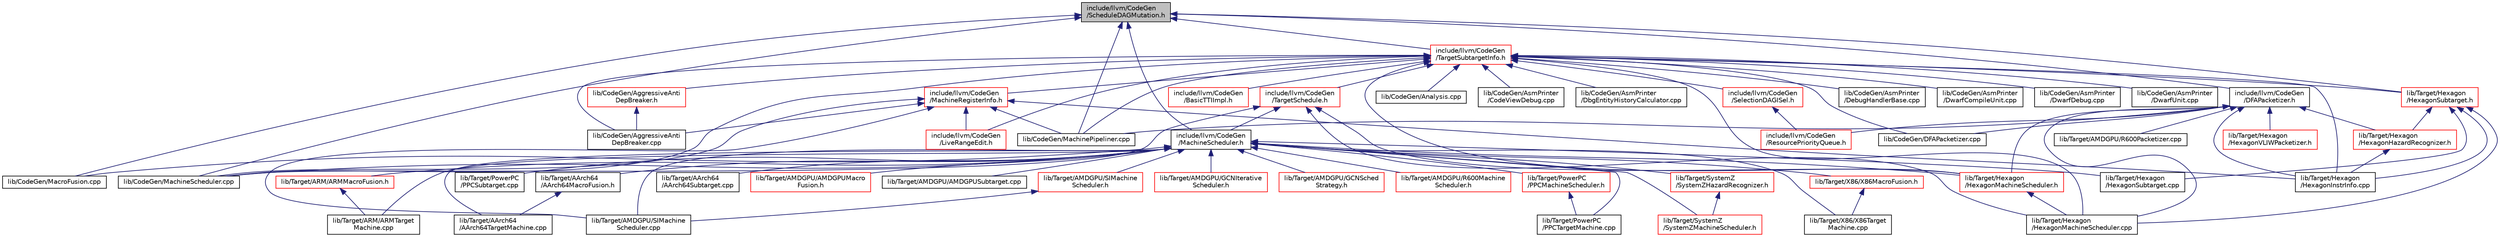 digraph "include/llvm/CodeGen/ScheduleDAGMutation.h"
{
 // LATEX_PDF_SIZE
  bgcolor="transparent";
  edge [fontname="Helvetica",fontsize="10",labelfontname="Helvetica",labelfontsize="10"];
  node [fontname="Helvetica",fontsize="10",shape="box"];
  Node1 [label="include/llvm/CodeGen\l/ScheduleDAGMutation.h",height=0.2,width=0.4,color="black", fillcolor="grey75", style="filled", fontcolor="black",tooltip=" "];
  Node1 -> Node2 [dir="back",color="midnightblue",fontsize="10",style="solid",fontname="Helvetica"];
  Node2 [label="include/llvm/CodeGen\l/DFAPacketizer.h",height=0.2,width=0.4,color="black",URL="$DFAPacketizer_8h.html",tooltip=" "];
  Node2 -> Node3 [dir="back",color="midnightblue",fontsize="10",style="solid",fontname="Helvetica"];
  Node3 [label="include/llvm/CodeGen\l/ResourcePriorityQueue.h",height=0.2,width=0.4,color="red",URL="$ResourcePriorityQueue_8h.html",tooltip=" "];
  Node2 -> Node6 [dir="back",color="midnightblue",fontsize="10",style="solid",fontname="Helvetica"];
  Node6 [label="lib/CodeGen/DFAPacketizer.cpp",height=0.2,width=0.4,color="black",URL="$DFAPacketizer_8cpp.html",tooltip=" "];
  Node2 -> Node7 [dir="back",color="midnightblue",fontsize="10",style="solid",fontname="Helvetica"];
  Node7 [label="lib/CodeGen/MachinePipeliner.cpp",height=0.2,width=0.4,color="black",URL="$MachinePipeliner_8cpp.html",tooltip=" "];
  Node2 -> Node8 [dir="back",color="midnightblue",fontsize="10",style="solid",fontname="Helvetica"];
  Node8 [label="lib/Target/AMDGPU/R600Packetizer.cpp",height=0.2,width=0.4,color="black",URL="$R600Packetizer_8cpp.html",tooltip="This pass implements instructions packetization for R600."];
  Node2 -> Node9 [dir="back",color="midnightblue",fontsize="10",style="solid",fontname="Helvetica"];
  Node9 [label="lib/Target/Hexagon\l/HexagonHazardRecognizer.h",height=0.2,width=0.4,color="red",URL="$HexagonHazardRecognizer_8h.html",tooltip=" "];
  Node9 -> Node11 [dir="back",color="midnightblue",fontsize="10",style="solid",fontname="Helvetica"];
  Node11 [label="lib/Target/Hexagon\l/HexagonInstrInfo.cpp",height=0.2,width=0.4,color="black",URL="$HexagonInstrInfo_8cpp.html",tooltip=" "];
  Node2 -> Node11 [dir="back",color="midnightblue",fontsize="10",style="solid",fontname="Helvetica"];
  Node2 -> Node12 [dir="back",color="midnightblue",fontsize="10",style="solid",fontname="Helvetica"];
  Node12 [label="lib/Target/Hexagon\l/HexagonMachineScheduler.cpp",height=0.2,width=0.4,color="black",URL="$HexagonMachineScheduler_8cpp.html",tooltip=" "];
  Node2 -> Node13 [dir="back",color="midnightblue",fontsize="10",style="solid",fontname="Helvetica"];
  Node13 [label="lib/Target/Hexagon\l/HexagonMachineScheduler.h",height=0.2,width=0.4,color="red",URL="$HexagonMachineScheduler_8h.html",tooltip=" "];
  Node13 -> Node12 [dir="back",color="midnightblue",fontsize="10",style="solid",fontname="Helvetica"];
  Node2 -> Node15 [dir="back",color="midnightblue",fontsize="10",style="solid",fontname="Helvetica"];
  Node15 [label="lib/Target/Hexagon\l/HexagonVLIWPacketizer.h",height=0.2,width=0.4,color="red",URL="$HexagonVLIWPacketizer_8h.html",tooltip=" "];
  Node1 -> Node17 [dir="back",color="midnightblue",fontsize="10",style="solid",fontname="Helvetica"];
  Node17 [label="include/llvm/CodeGen\l/MachineScheduler.h",height=0.2,width=0.4,color="black",URL="$MachineScheduler_8h.html",tooltip=" "];
  Node17 -> Node18 [dir="back",color="midnightblue",fontsize="10",style="solid",fontname="Helvetica"];
  Node18 [label="lib/CodeGen/MachineScheduler.cpp",height=0.2,width=0.4,color="black",URL="$MachineScheduler_8cpp.html",tooltip=" "];
  Node17 -> Node19 [dir="back",color="midnightblue",fontsize="10",style="solid",fontname="Helvetica"];
  Node19 [label="lib/CodeGen/MacroFusion.cpp",height=0.2,width=0.4,color="black",URL="$MacroFusion_8cpp.html",tooltip=" "];
  Node17 -> Node20 [dir="back",color="midnightblue",fontsize="10",style="solid",fontname="Helvetica"];
  Node20 [label="lib/Target/AArch64\l/AArch64MacroFusion.h",height=0.2,width=0.4,color="black",URL="$AArch64MacroFusion_8h.html",tooltip=" "];
  Node20 -> Node21 [dir="back",color="midnightblue",fontsize="10",style="solid",fontname="Helvetica"];
  Node21 [label="lib/Target/AArch64\l/AArch64TargetMachine.cpp",height=0.2,width=0.4,color="black",URL="$AArch64TargetMachine_8cpp.html",tooltip=" "];
  Node17 -> Node22 [dir="back",color="midnightblue",fontsize="10",style="solid",fontname="Helvetica"];
  Node22 [label="lib/Target/AArch64\l/AArch64Subtarget.cpp",height=0.2,width=0.4,color="black",URL="$AArch64Subtarget_8cpp.html",tooltip=" "];
  Node17 -> Node21 [dir="back",color="midnightblue",fontsize="10",style="solid",fontname="Helvetica"];
  Node17 -> Node23 [dir="back",color="midnightblue",fontsize="10",style="solid",fontname="Helvetica"];
  Node23 [label="lib/Target/AMDGPU/AMDGPUMacro\lFusion.h",height=0.2,width=0.4,color="red",URL="$AMDGPUMacroFusion_8h.html",tooltip=" "];
  Node17 -> Node26 [dir="back",color="midnightblue",fontsize="10",style="solid",fontname="Helvetica"];
  Node26 [label="lib/Target/AMDGPU/AMDGPUSubtarget.cpp",height=0.2,width=0.4,color="black",URL="$AMDGPUSubtarget_8cpp.html",tooltip="Implements the AMDGPU specific subclass of TargetSubtarget."];
  Node17 -> Node27 [dir="back",color="midnightblue",fontsize="10",style="solid",fontname="Helvetica"];
  Node27 [label="lib/Target/AMDGPU/GCNIterative\lScheduler.h",height=0.2,width=0.4,color="red",URL="$GCNIterativeScheduler_8h.html",tooltip=" "];
  Node17 -> Node29 [dir="back",color="midnightblue",fontsize="10",style="solid",fontname="Helvetica"];
  Node29 [label="lib/Target/AMDGPU/GCNSched\lStrategy.h",height=0.2,width=0.4,color="red",URL="$GCNSchedStrategy_8h.html",tooltip=" "];
  Node17 -> Node31 [dir="back",color="midnightblue",fontsize="10",style="solid",fontname="Helvetica"];
  Node31 [label="lib/Target/AMDGPU/R600Machine\lScheduler.h",height=0.2,width=0.4,color="red",URL="$R600MachineScheduler_8h.html",tooltip="R600 Machine Scheduler interface."];
  Node17 -> Node33 [dir="back",color="midnightblue",fontsize="10",style="solid",fontname="Helvetica"];
  Node33 [label="lib/Target/AMDGPU/SIMachine\lScheduler.cpp",height=0.2,width=0.4,color="black",URL="$SIMachineScheduler_8cpp.html",tooltip="SI Machine Scheduler interface."];
  Node17 -> Node34 [dir="back",color="midnightblue",fontsize="10",style="solid",fontname="Helvetica"];
  Node34 [label="lib/Target/AMDGPU/SIMachine\lScheduler.h",height=0.2,width=0.4,color="red",URL="$SIMachineScheduler_8h.html",tooltip="SI Machine Scheduler interface."];
  Node34 -> Node33 [dir="back",color="midnightblue",fontsize="10",style="solid",fontname="Helvetica"];
  Node17 -> Node35 [dir="back",color="midnightblue",fontsize="10",style="solid",fontname="Helvetica"];
  Node35 [label="lib/Target/ARM/ARMMacroFusion.h",height=0.2,width=0.4,color="red",URL="$ARMMacroFusion_8h.html",tooltip=" "];
  Node35 -> Node37 [dir="back",color="midnightblue",fontsize="10",style="solid",fontname="Helvetica"];
  Node37 [label="lib/Target/ARM/ARMTarget\lMachine.cpp",height=0.2,width=0.4,color="black",URL="$ARMTargetMachine_8cpp.html",tooltip=" "];
  Node17 -> Node37 [dir="back",color="midnightblue",fontsize="10",style="solid",fontname="Helvetica"];
  Node17 -> Node13 [dir="back",color="midnightblue",fontsize="10",style="solid",fontname="Helvetica"];
  Node17 -> Node38 [dir="back",color="midnightblue",fontsize="10",style="solid",fontname="Helvetica"];
  Node38 [label="lib/Target/Hexagon\l/HexagonSubtarget.cpp",height=0.2,width=0.4,color="black",URL="$HexagonSubtarget_8cpp.html",tooltip=" "];
  Node17 -> Node39 [dir="back",color="midnightblue",fontsize="10",style="solid",fontname="Helvetica"];
  Node39 [label="lib/Target/PowerPC\l/PPCMachineScheduler.h",height=0.2,width=0.4,color="red",URL="$PPCMachineScheduler_8h.html",tooltip=" "];
  Node39 -> Node41 [dir="back",color="midnightblue",fontsize="10",style="solid",fontname="Helvetica"];
  Node41 [label="lib/Target/PowerPC\l/PPCTargetMachine.cpp",height=0.2,width=0.4,color="black",URL="$PPCTargetMachine_8cpp.html",tooltip=" "];
  Node17 -> Node42 [dir="back",color="midnightblue",fontsize="10",style="solid",fontname="Helvetica"];
  Node42 [label="lib/Target/PowerPC\l/PPCSubtarget.cpp",height=0.2,width=0.4,color="black",URL="$PPCSubtarget_8cpp.html",tooltip=" "];
  Node17 -> Node41 [dir="back",color="midnightblue",fontsize="10",style="solid",fontname="Helvetica"];
  Node17 -> Node43 [dir="back",color="midnightblue",fontsize="10",style="solid",fontname="Helvetica"];
  Node43 [label="lib/Target/SystemZ\l/SystemZHazardRecognizer.h",height=0.2,width=0.4,color="red",URL="$SystemZHazardRecognizer_8h.html",tooltip=" "];
  Node43 -> Node45 [dir="back",color="midnightblue",fontsize="10",style="solid",fontname="Helvetica"];
  Node45 [label="lib/Target/SystemZ\l/SystemZMachineScheduler.h",height=0.2,width=0.4,color="red",URL="$SystemZMachineScheduler_8h.html",tooltip=" "];
  Node17 -> Node45 [dir="back",color="midnightblue",fontsize="10",style="solid",fontname="Helvetica"];
  Node17 -> Node48 [dir="back",color="midnightblue",fontsize="10",style="solid",fontname="Helvetica"];
  Node48 [label="lib/Target/X86/X86MacroFusion.h",height=0.2,width=0.4,color="red",URL="$X86MacroFusion_8h.html",tooltip=" "];
  Node48 -> Node51 [dir="back",color="midnightblue",fontsize="10",style="solid",fontname="Helvetica"];
  Node51 [label="lib/Target/X86/X86Target\lMachine.cpp",height=0.2,width=0.4,color="black",URL="$X86TargetMachine_8cpp.html",tooltip=" "];
  Node17 -> Node51 [dir="back",color="midnightblue",fontsize="10",style="solid",fontname="Helvetica"];
  Node1 -> Node52 [dir="back",color="midnightblue",fontsize="10",style="solid",fontname="Helvetica"];
  Node52 [label="include/llvm/CodeGen\l/TargetSubtargetInfo.h",height=0.2,width=0.4,color="red",URL="$TargetSubtargetInfo_8h.html",tooltip=" "];
  Node52 -> Node53 [dir="back",color="midnightblue",fontsize="10",style="solid",fontname="Helvetica"];
  Node53 [label="include/llvm/CodeGen\l/BasicTTIImpl.h",height=0.2,width=0.4,color="red",URL="$BasicTTIImpl_8h.html",tooltip="This file provides a helper that implements much of the TTI interface in terms of the target-independ..."];
  Node52 -> Node88 [dir="back",color="midnightblue",fontsize="10",style="solid",fontname="Helvetica"];
  Node88 [label="include/llvm/CodeGen\l/LiveRangeEdit.h",height=0.2,width=0.4,color="red",URL="$LiveRangeEdit_8h.html",tooltip=" "];
  Node52 -> Node96 [dir="back",color="midnightblue",fontsize="10",style="solid",fontname="Helvetica"];
  Node96 [label="include/llvm/CodeGen\l/MachineRegisterInfo.h",height=0.2,width=0.4,color="red",URL="$MachineRegisterInfo_8h.html",tooltip=" "];
  Node96 -> Node88 [dir="back",color="midnightblue",fontsize="10",style="solid",fontname="Helvetica"];
  Node96 -> Node145 [dir="back",color="midnightblue",fontsize="10",style="solid",fontname="Helvetica"];
  Node145 [label="lib/CodeGen/AggressiveAnti\lDepBreaker.cpp",height=0.2,width=0.4,color="black",URL="$AggressiveAntiDepBreaker_8cpp.html",tooltip=" "];
  Node96 -> Node7 [dir="back",color="midnightblue",fontsize="10",style="solid",fontname="Helvetica"];
  Node96 -> Node18 [dir="back",color="midnightblue",fontsize="10",style="solid",fontname="Helvetica"];
  Node96 -> Node33 [dir="back",color="midnightblue",fontsize="10",style="solid",fontname="Helvetica"];
  Node96 -> Node11 [dir="back",color="midnightblue",fontsize="10",style="solid",fontname="Helvetica"];
  Node52 -> Node758 [dir="back",color="midnightblue",fontsize="10",style="solid",fontname="Helvetica"];
  Node758 [label="include/llvm/CodeGen\l/SelectionDAGISel.h",height=0.2,width=0.4,color="red",URL="$SelectionDAGISel_8h.html",tooltip=" "];
  Node758 -> Node3 [dir="back",color="midnightblue",fontsize="10",style="solid",fontname="Helvetica"];
  Node52 -> Node759 [dir="back",color="midnightblue",fontsize="10",style="solid",fontname="Helvetica"];
  Node759 [label="include/llvm/CodeGen\l/TargetSchedule.h",height=0.2,width=0.4,color="red",URL="$TargetSchedule_8h.html",tooltip=" "];
  Node759 -> Node17 [dir="back",color="midnightblue",fontsize="10",style="solid",fontname="Helvetica"];
  Node759 -> Node18 [dir="back",color="midnightblue",fontsize="10",style="solid",fontname="Helvetica"];
  Node759 -> Node12 [dir="back",color="midnightblue",fontsize="10",style="solid",fontname="Helvetica"];
  Node759 -> Node13 [dir="back",color="midnightblue",fontsize="10",style="solid",fontname="Helvetica"];
  Node52 -> Node145 [dir="back",color="midnightblue",fontsize="10",style="solid",fontname="Helvetica"];
  Node52 -> Node763 [dir="back",color="midnightblue",fontsize="10",style="solid",fontname="Helvetica"];
  Node763 [label="lib/CodeGen/AggressiveAnti\lDepBreaker.h",height=0.2,width=0.4,color="red",URL="$AggressiveAntiDepBreaker_8h.html",tooltip=" "];
  Node763 -> Node145 [dir="back",color="midnightblue",fontsize="10",style="solid",fontname="Helvetica"];
  Node52 -> Node146 [dir="back",color="midnightblue",fontsize="10",style="solid",fontname="Helvetica"];
  Node146 [label="lib/CodeGen/Analysis.cpp",height=0.2,width=0.4,color="black",URL="$CodeGen_2Analysis_8cpp.html",tooltip=" "];
  Node52 -> Node764 [dir="back",color="midnightblue",fontsize="10",style="solid",fontname="Helvetica"];
  Node764 [label="lib/CodeGen/AsmPrinter\l/CodeViewDebug.cpp",height=0.2,width=0.4,color="black",URL="$CodeViewDebug_8cpp.html",tooltip=" "];
  Node52 -> Node765 [dir="back",color="midnightblue",fontsize="10",style="solid",fontname="Helvetica"];
  Node765 [label="lib/CodeGen/AsmPrinter\l/DbgEntityHistoryCalculator.cpp",height=0.2,width=0.4,color="black",URL="$DbgEntityHistoryCalculator_8cpp.html",tooltip=" "];
  Node52 -> Node766 [dir="back",color="midnightblue",fontsize="10",style="solid",fontname="Helvetica"];
  Node766 [label="lib/CodeGen/AsmPrinter\l/DebugHandlerBase.cpp",height=0.2,width=0.4,color="black",URL="$DebugHandlerBase_8cpp.html",tooltip=" "];
  Node52 -> Node767 [dir="back",color="midnightblue",fontsize="10",style="solid",fontname="Helvetica"];
  Node767 [label="lib/CodeGen/AsmPrinter\l/DwarfCompileUnit.cpp",height=0.2,width=0.4,color="black",URL="$DwarfCompileUnit_8cpp.html",tooltip=" "];
  Node52 -> Node149 [dir="back",color="midnightblue",fontsize="10",style="solid",fontname="Helvetica"];
  Node149 [label="lib/CodeGen/AsmPrinter\l/DwarfDebug.cpp",height=0.2,width=0.4,color="black",URL="$DwarfDebug_8cpp.html",tooltip=" "];
  Node52 -> Node768 [dir="back",color="midnightblue",fontsize="10",style="solid",fontname="Helvetica"];
  Node768 [label="lib/CodeGen/AsmPrinter\l/DwarfUnit.cpp",height=0.2,width=0.4,color="black",URL="$DwarfUnit_8cpp.html",tooltip=" "];
  Node52 -> Node6 [dir="back",color="midnightblue",fontsize="10",style="solid",fontname="Helvetica"];
  Node52 -> Node7 [dir="back",color="midnightblue",fontsize="10",style="solid",fontname="Helvetica"];
  Node52 -> Node18 [dir="back",color="midnightblue",fontsize="10",style="solid",fontname="Helvetica"];
  Node52 -> Node11 [dir="back",color="midnightblue",fontsize="10",style="solid",fontname="Helvetica"];
  Node52 -> Node12 [dir="back",color="midnightblue",fontsize="10",style="solid",fontname="Helvetica"];
  Node52 -> Node13 [dir="back",color="midnightblue",fontsize="10",style="solid",fontname="Helvetica"];
  Node52 -> Node428 [dir="back",color="midnightblue",fontsize="10",style="solid",fontname="Helvetica"];
  Node428 [label="lib/Target/Hexagon\l/HexagonSubtarget.h",height=0.2,width=0.4,color="red",URL="$HexagonSubtarget_8h.html",tooltip=" "];
  Node428 -> Node9 [dir="back",color="midnightblue",fontsize="10",style="solid",fontname="Helvetica"];
  Node428 -> Node11 [dir="back",color="midnightblue",fontsize="10",style="solid",fontname="Helvetica"];
  Node428 -> Node12 [dir="back",color="midnightblue",fontsize="10",style="solid",fontname="Helvetica"];
  Node428 -> Node38 [dir="back",color="midnightblue",fontsize="10",style="solid",fontname="Helvetica"];
  Node1 -> Node7 [dir="back",color="midnightblue",fontsize="10",style="solid",fontname="Helvetica"];
  Node1 -> Node18 [dir="back",color="midnightblue",fontsize="10",style="solid",fontname="Helvetica"];
  Node1 -> Node19 [dir="back",color="midnightblue",fontsize="10",style="solid",fontname="Helvetica"];
  Node1 -> Node428 [dir="back",color="midnightblue",fontsize="10",style="solid",fontname="Helvetica"];
}
